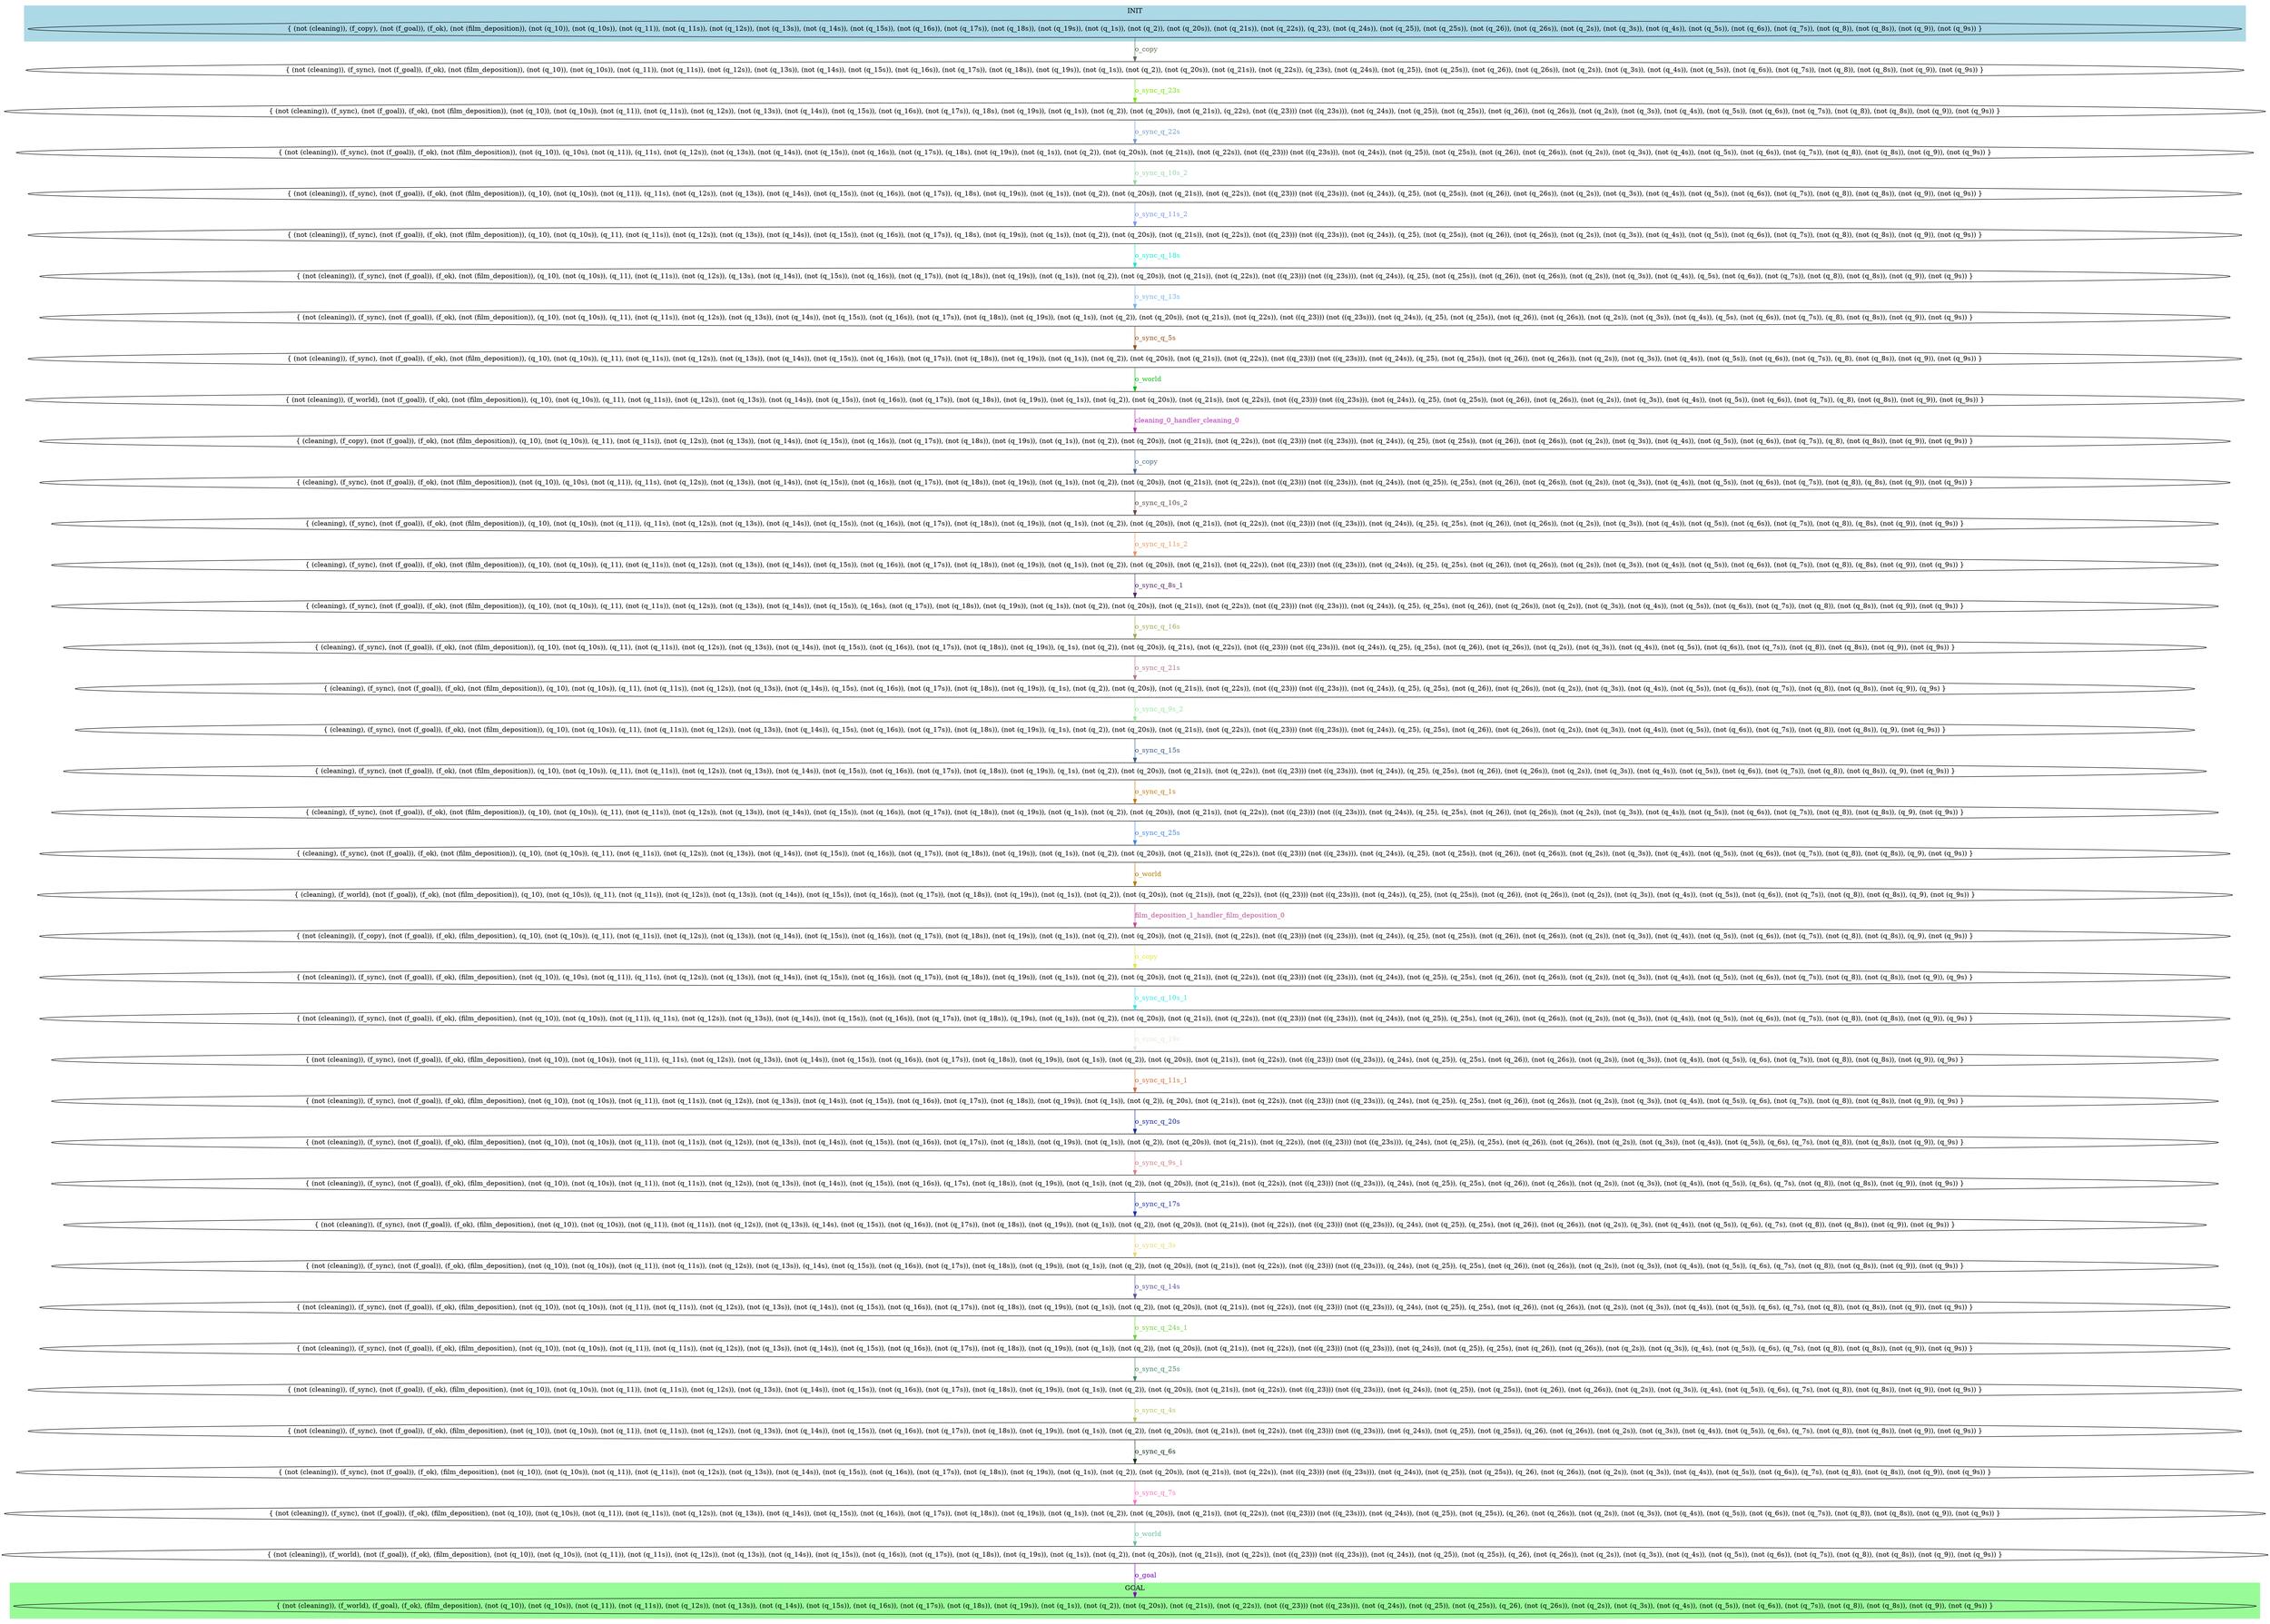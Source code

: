 digraph G {
0 [label="{ (not (cleaning)), (f_copy), (not (f_goal)), (f_ok), (not (film_deposition)), (not (q_10)), (not (q_10s)), (not (q_11)), (not (q_11s)), (not (q_12s)), (not (q_13s)), (not (q_14s)), (not (q_15s)), (not (q_16s)), (not (q_17s)), (not (q_18s)), (not (q_19s)), (not (q_1s)), (not (q_2)), (not (q_20s)), (not (q_21s)), (not (q_22s)), (q_23), (not (q_24s)), (not (q_25)), (not (q_25s)), (not (q_26)), (not (q_26s)), (not (q_2s)), (not (q_3s)), (not (q_4s)), (not (q_5s)), (not (q_6s)), (not (q_7s)), (not (q_8)), (not (q_8s)), (not (q_9)), (not (q_9s)) }"];
1 [label="{ (not (cleaning)), (f_sync), (not (f_goal)), (f_ok), (not (film_deposition)), (not (q_10)), (not (q_10s)), (not (q_11)), (not (q_11s)), (not (q_12s)), (not (q_13s)), (not (q_14s)), (not (q_15s)), (not (q_16s)), (not (q_17s)), (not (q_18s)), (not (q_19s)), (not (q_1s)), (not (q_2)), (not (q_20s)), (not (q_21s)), (not (q_22s)), (q_23s), (not (q_24s)), (not (q_25)), (not (q_25s)), (not (q_26)), (not (q_26s)), (not (q_2s)), (not (q_3s)), (not (q_4s)), (not (q_5s)), (not (q_6s)), (not (q_7s)), (not (q_8)), (not (q_8s)), (not (q_9)), (not (q_9s)) }"];
2 [label="{ (not (cleaning)), (f_sync), (not (f_goal)), (f_ok), (not (film_deposition)), (not (q_10)), (not (q_10s)), (not (q_11)), (not (q_11s)), (not (q_12s)), (not (q_13s)), (not (q_14s)), (not (q_15s)), (not (q_16s)), (not (q_17s)), (q_18s), (not (q_19s)), (not (q_1s)), (not (q_2)), (not (q_20s)), (not (q_21s)), (q_22s), (not ((q_23))) (not ((q_23s))), (not (q_24s)), (not (q_25)), (not (q_25s)), (not (q_26)), (not (q_26s)), (not (q_2s)), (not (q_3s)), (not (q_4s)), (not (q_5s)), (not (q_6s)), (not (q_7s)), (not (q_8)), (not (q_8s)), (not (q_9)), (not (q_9s)) }"];
3 [label="{ (not (cleaning)), (f_sync), (not (f_goal)), (f_ok), (not (film_deposition)), (not (q_10)), (q_10s), (not (q_11)), (q_11s), (not (q_12s)), (not (q_13s)), (not (q_14s)), (not (q_15s)), (not (q_16s)), (not (q_17s)), (q_18s), (not (q_19s)), (not (q_1s)), (not (q_2)), (not (q_20s)), (not (q_21s)), (not (q_22s)), (not ((q_23))) (not ((q_23s))), (not (q_24s)), (not (q_25)), (not (q_25s)), (not (q_26)), (not (q_26s)), (not (q_2s)), (not (q_3s)), (not (q_4s)), (not (q_5s)), (not (q_6s)), (not (q_7s)), (not (q_8)), (not (q_8s)), (not (q_9)), (not (q_9s)) }"];
4 [label="{ (not (cleaning)), (f_sync), (not (f_goal)), (f_ok), (not (film_deposition)), (q_10), (not (q_10s)), (not (q_11)), (q_11s), (not (q_12s)), (not (q_13s)), (not (q_14s)), (not (q_15s)), (not (q_16s)), (not (q_17s)), (q_18s), (not (q_19s)), (not (q_1s)), (not (q_2)), (not (q_20s)), (not (q_21s)), (not (q_22s)), (not ((q_23))) (not ((q_23s))), (not (q_24s)), (q_25), (not (q_25s)), (not (q_26)), (not (q_26s)), (not (q_2s)), (not (q_3s)), (not (q_4s)), (not (q_5s)), (not (q_6s)), (not (q_7s)), (not (q_8)), (not (q_8s)), (not (q_9)), (not (q_9s)) }"];
5 [label="{ (not (cleaning)), (f_sync), (not (f_goal)), (f_ok), (not (film_deposition)), (q_10), (not (q_10s)), (q_11), (not (q_11s)), (not (q_12s)), (not (q_13s)), (not (q_14s)), (not (q_15s)), (not (q_16s)), (not (q_17s)), (q_18s), (not (q_19s)), (not (q_1s)), (not (q_2)), (not (q_20s)), (not (q_21s)), (not (q_22s)), (not ((q_23))) (not ((q_23s))), (not (q_24s)), (q_25), (not (q_25s)), (not (q_26)), (not (q_26s)), (not (q_2s)), (not (q_3s)), (not (q_4s)), (not (q_5s)), (not (q_6s)), (not (q_7s)), (not (q_8)), (not (q_8s)), (not (q_9)), (not (q_9s)) }"];
6 [label="{ (not (cleaning)), (f_sync), (not (f_goal)), (f_ok), (not (film_deposition)), (q_10), (not (q_10s)), (q_11), (not (q_11s)), (not (q_12s)), (q_13s), (not (q_14s)), (not (q_15s)), (not (q_16s)), (not (q_17s)), (not (q_18s)), (not (q_19s)), (not (q_1s)), (not (q_2)), (not (q_20s)), (not (q_21s)), (not (q_22s)), (not ((q_23))) (not ((q_23s))), (not (q_24s)), (q_25), (not (q_25s)), (not (q_26)), (not (q_26s)), (not (q_2s)), (not (q_3s)), (not (q_4s)), (q_5s), (not (q_6s)), (not (q_7s)), (not (q_8)), (not (q_8s)), (not (q_9)), (not (q_9s)) }"];
7 [label="{ (not (cleaning)), (f_sync), (not (f_goal)), (f_ok), (not (film_deposition)), (q_10), (not (q_10s)), (q_11), (not (q_11s)), (not (q_12s)), (not (q_13s)), (not (q_14s)), (not (q_15s)), (not (q_16s)), (not (q_17s)), (not (q_18s)), (not (q_19s)), (not (q_1s)), (not (q_2)), (not (q_20s)), (not (q_21s)), (not (q_22s)), (not ((q_23))) (not ((q_23s))), (not (q_24s)), (q_25), (not (q_25s)), (not (q_26)), (not (q_26s)), (not (q_2s)), (not (q_3s)), (not (q_4s)), (q_5s), (not (q_6s)), (not (q_7s)), (q_8), (not (q_8s)), (not (q_9)), (not (q_9s)) }"];
8 [label="{ (not (cleaning)), (f_sync), (not (f_goal)), (f_ok), (not (film_deposition)), (q_10), (not (q_10s)), (q_11), (not (q_11s)), (not (q_12s)), (not (q_13s)), (not (q_14s)), (not (q_15s)), (not (q_16s)), (not (q_17s)), (not (q_18s)), (not (q_19s)), (not (q_1s)), (not (q_2)), (not (q_20s)), (not (q_21s)), (not (q_22s)), (not ((q_23))) (not ((q_23s))), (not (q_24s)), (q_25), (not (q_25s)), (not (q_26)), (not (q_26s)), (not (q_2s)), (not (q_3s)), (not (q_4s)), (not (q_5s)), (not (q_6s)), (not (q_7s)), (q_8), (not (q_8s)), (not (q_9)), (not (q_9s)) }"];
9 [label="{ (not (cleaning)), (f_world), (not (f_goal)), (f_ok), (not (film_deposition)), (q_10), (not (q_10s)), (q_11), (not (q_11s)), (not (q_12s)), (not (q_13s)), (not (q_14s)), (not (q_15s)), (not (q_16s)), (not (q_17s)), (not (q_18s)), (not (q_19s)), (not (q_1s)), (not (q_2)), (not (q_20s)), (not (q_21s)), (not (q_22s)), (not ((q_23))) (not ((q_23s))), (not (q_24s)), (q_25), (not (q_25s)), (not (q_26)), (not (q_26s)), (not (q_2s)), (not (q_3s)), (not (q_4s)), (not (q_5s)), (not (q_6s)), (not (q_7s)), (q_8), (not (q_8s)), (not (q_9)), (not (q_9s)) }"];
10 [label="{ (cleaning), (f_copy), (not (f_goal)), (f_ok), (not (film_deposition)), (q_10), (not (q_10s)), (q_11), (not (q_11s)), (not (q_12s)), (not (q_13s)), (not (q_14s)), (not (q_15s)), (not (q_16s)), (not (q_17s)), (not (q_18s)), (not (q_19s)), (not (q_1s)), (not (q_2)), (not (q_20s)), (not (q_21s)), (not (q_22s)), (not ((q_23))) (not ((q_23s))), (not (q_24s)), (q_25), (not (q_25s)), (not (q_26)), (not (q_26s)), (not (q_2s)), (not (q_3s)), (not (q_4s)), (not (q_5s)), (not (q_6s)), (not (q_7s)), (q_8), (not (q_8s)), (not (q_9)), (not (q_9s)) }"];
11 [label="{ (cleaning), (f_sync), (not (f_goal)), (f_ok), (not (film_deposition)), (not (q_10)), (q_10s), (not (q_11)), (q_11s), (not (q_12s)), (not (q_13s)), (not (q_14s)), (not (q_15s)), (not (q_16s)), (not (q_17s)), (not (q_18s)), (not (q_19s)), (not (q_1s)), (not (q_2)), (not (q_20s)), (not (q_21s)), (not (q_22s)), (not ((q_23))) (not ((q_23s))), (not (q_24s)), (not (q_25)), (q_25s), (not (q_26)), (not (q_26s)), (not (q_2s)), (not (q_3s)), (not (q_4s)), (not (q_5s)), (not (q_6s)), (not (q_7s)), (not (q_8)), (q_8s), (not (q_9)), (not (q_9s)) }"];
12 [label="{ (cleaning), (f_sync), (not (f_goal)), (f_ok), (not (film_deposition)), (q_10), (not (q_10s)), (not (q_11)), (q_11s), (not (q_12s)), (not (q_13s)), (not (q_14s)), (not (q_15s)), (not (q_16s)), (not (q_17s)), (not (q_18s)), (not (q_19s)), (not (q_1s)), (not (q_2)), (not (q_20s)), (not (q_21s)), (not (q_22s)), (not ((q_23))) (not ((q_23s))), (not (q_24s)), (q_25), (q_25s), (not (q_26)), (not (q_26s)), (not (q_2s)), (not (q_3s)), (not (q_4s)), (not (q_5s)), (not (q_6s)), (not (q_7s)), (not (q_8)), (q_8s), (not (q_9)), (not (q_9s)) }"];
13 [label="{ (cleaning), (f_sync), (not (f_goal)), (f_ok), (not (film_deposition)), (q_10), (not (q_10s)), (q_11), (not (q_11s)), (not (q_12s)), (not (q_13s)), (not (q_14s)), (not (q_15s)), (not (q_16s)), (not (q_17s)), (not (q_18s)), (not (q_19s)), (not (q_1s)), (not (q_2)), (not (q_20s)), (not (q_21s)), (not (q_22s)), (not ((q_23))) (not ((q_23s))), (not (q_24s)), (q_25), (q_25s), (not (q_26)), (not (q_26s)), (not (q_2s)), (not (q_3s)), (not (q_4s)), (not (q_5s)), (not (q_6s)), (not (q_7s)), (not (q_8)), (q_8s), (not (q_9)), (not (q_9s)) }"];
14 [label="{ (cleaning), (f_sync), (not (f_goal)), (f_ok), (not (film_deposition)), (q_10), (not (q_10s)), (q_11), (not (q_11s)), (not (q_12s)), (not (q_13s)), (not (q_14s)), (not (q_15s)), (q_16s), (not (q_17s)), (not (q_18s)), (not (q_19s)), (not (q_1s)), (not (q_2)), (not (q_20s)), (not (q_21s)), (not (q_22s)), (not ((q_23))) (not ((q_23s))), (not (q_24s)), (q_25), (q_25s), (not (q_26)), (not (q_26s)), (not (q_2s)), (not (q_3s)), (not (q_4s)), (not (q_5s)), (not (q_6s)), (not (q_7s)), (not (q_8)), (not (q_8s)), (not (q_9)), (not (q_9s)) }"];
15 [label="{ (cleaning), (f_sync), (not (f_goal)), (f_ok), (not (film_deposition)), (q_10), (not (q_10s)), (q_11), (not (q_11s)), (not (q_12s)), (not (q_13s)), (not (q_14s)), (not (q_15s)), (not (q_16s)), (not (q_17s)), (not (q_18s)), (not (q_19s)), (q_1s), (not (q_2)), (not (q_20s)), (q_21s), (not (q_22s)), (not ((q_23))) (not ((q_23s))), (not (q_24s)), (q_25), (q_25s), (not (q_26)), (not (q_26s)), (not (q_2s)), (not (q_3s)), (not (q_4s)), (not (q_5s)), (not (q_6s)), (not (q_7s)), (not (q_8)), (not (q_8s)), (not (q_9)), (not (q_9s)) }"];
16 [label="{ (cleaning), (f_sync), (not (f_goal)), (f_ok), (not (film_deposition)), (q_10), (not (q_10s)), (q_11), (not (q_11s)), (not (q_12s)), (not (q_13s)), (not (q_14s)), (q_15s), (not (q_16s)), (not (q_17s)), (not (q_18s)), (not (q_19s)), (q_1s), (not (q_2)), (not (q_20s)), (not (q_21s)), (not (q_22s)), (not ((q_23))) (not ((q_23s))), (not (q_24s)), (q_25), (q_25s), (not (q_26)), (not (q_26s)), (not (q_2s)), (not (q_3s)), (not (q_4s)), (not (q_5s)), (not (q_6s)), (not (q_7s)), (not (q_8)), (not (q_8s)), (not (q_9)), (q_9s) }"];
17 [label="{ (cleaning), (f_sync), (not (f_goal)), (f_ok), (not (film_deposition)), (q_10), (not (q_10s)), (q_11), (not (q_11s)), (not (q_12s)), (not (q_13s)), (not (q_14s)), (q_15s), (not (q_16s)), (not (q_17s)), (not (q_18s)), (not (q_19s)), (q_1s), (not (q_2)), (not (q_20s)), (not (q_21s)), (not (q_22s)), (not ((q_23))) (not ((q_23s))), (not (q_24s)), (q_25), (q_25s), (not (q_26)), (not (q_26s)), (not (q_2s)), (not (q_3s)), (not (q_4s)), (not (q_5s)), (not (q_6s)), (not (q_7s)), (not (q_8)), (not (q_8s)), (q_9), (not (q_9s)) }"];
18 [label="{ (cleaning), (f_sync), (not (f_goal)), (f_ok), (not (film_deposition)), (q_10), (not (q_10s)), (q_11), (not (q_11s)), (not (q_12s)), (not (q_13s)), (not (q_14s)), (not (q_15s)), (not (q_16s)), (not (q_17s)), (not (q_18s)), (not (q_19s)), (q_1s), (not (q_2)), (not (q_20s)), (not (q_21s)), (not (q_22s)), (not ((q_23))) (not ((q_23s))), (not (q_24s)), (q_25), (q_25s), (not (q_26)), (not (q_26s)), (not (q_2s)), (not (q_3s)), (not (q_4s)), (not (q_5s)), (not (q_6s)), (not (q_7s)), (not (q_8)), (not (q_8s)), (q_9), (not (q_9s)) }"];
19 [label="{ (cleaning), (f_sync), (not (f_goal)), (f_ok), (not (film_deposition)), (q_10), (not (q_10s)), (q_11), (not (q_11s)), (not (q_12s)), (not (q_13s)), (not (q_14s)), (not (q_15s)), (not (q_16s)), (not (q_17s)), (not (q_18s)), (not (q_19s)), (not (q_1s)), (not (q_2)), (not (q_20s)), (not (q_21s)), (not (q_22s)), (not ((q_23))) (not ((q_23s))), (not (q_24s)), (q_25), (q_25s), (not (q_26)), (not (q_26s)), (not (q_2s)), (not (q_3s)), (not (q_4s)), (not (q_5s)), (not (q_6s)), (not (q_7s)), (not (q_8)), (not (q_8s)), (q_9), (not (q_9s)) }"];
20 [label="{ (cleaning), (f_sync), (not (f_goal)), (f_ok), (not (film_deposition)), (q_10), (not (q_10s)), (q_11), (not (q_11s)), (not (q_12s)), (not (q_13s)), (not (q_14s)), (not (q_15s)), (not (q_16s)), (not (q_17s)), (not (q_18s)), (not (q_19s)), (not (q_1s)), (not (q_2)), (not (q_20s)), (not (q_21s)), (not (q_22s)), (not ((q_23))) (not ((q_23s))), (not (q_24s)), (q_25), (not (q_25s)), (not (q_26)), (not (q_26s)), (not (q_2s)), (not (q_3s)), (not (q_4s)), (not (q_5s)), (not (q_6s)), (not (q_7s)), (not (q_8)), (not (q_8s)), (q_9), (not (q_9s)) }"];
21 [label="{ (cleaning), (f_world), (not (f_goal)), (f_ok), (not (film_deposition)), (q_10), (not (q_10s)), (q_11), (not (q_11s)), (not (q_12s)), (not (q_13s)), (not (q_14s)), (not (q_15s)), (not (q_16s)), (not (q_17s)), (not (q_18s)), (not (q_19s)), (not (q_1s)), (not (q_2)), (not (q_20s)), (not (q_21s)), (not (q_22s)), (not ((q_23))) (not ((q_23s))), (not (q_24s)), (q_25), (not (q_25s)), (not (q_26)), (not (q_26s)), (not (q_2s)), (not (q_3s)), (not (q_4s)), (not (q_5s)), (not (q_6s)), (not (q_7s)), (not (q_8)), (not (q_8s)), (q_9), (not (q_9s)) }"];
22 [label="{ (not (cleaning)), (f_copy), (not (f_goal)), (f_ok), (film_deposition), (q_10), (not (q_10s)), (q_11), (not (q_11s)), (not (q_12s)), (not (q_13s)), (not (q_14s)), (not (q_15s)), (not (q_16s)), (not (q_17s)), (not (q_18s)), (not (q_19s)), (not (q_1s)), (not (q_2)), (not (q_20s)), (not (q_21s)), (not (q_22s)), (not ((q_23))) (not ((q_23s))), (not (q_24s)), (q_25), (not (q_25s)), (not (q_26)), (not (q_26s)), (not (q_2s)), (not (q_3s)), (not (q_4s)), (not (q_5s)), (not (q_6s)), (not (q_7s)), (not (q_8)), (not (q_8s)), (q_9), (not (q_9s)) }"];
23 [label="{ (not (cleaning)), (f_sync), (not (f_goal)), (f_ok), (film_deposition), (not (q_10)), (q_10s), (not (q_11)), (q_11s), (not (q_12s)), (not (q_13s)), (not (q_14s)), (not (q_15s)), (not (q_16s)), (not (q_17s)), (not (q_18s)), (not (q_19s)), (not (q_1s)), (not (q_2)), (not (q_20s)), (not (q_21s)), (not (q_22s)), (not ((q_23))) (not ((q_23s))), (not (q_24s)), (not (q_25)), (q_25s), (not (q_26)), (not (q_26s)), (not (q_2s)), (not (q_3s)), (not (q_4s)), (not (q_5s)), (not (q_6s)), (not (q_7s)), (not (q_8)), (not (q_8s)), (not (q_9)), (q_9s) }"];
24 [label="{ (not (cleaning)), (f_sync), (not (f_goal)), (f_ok), (film_deposition), (not (q_10)), (not (q_10s)), (not (q_11)), (q_11s), (not (q_12s)), (not (q_13s)), (not (q_14s)), (not (q_15s)), (not (q_16s)), (not (q_17s)), (not (q_18s)), (q_19s), (not (q_1s)), (not (q_2)), (not (q_20s)), (not (q_21s)), (not (q_22s)), (not ((q_23))) (not ((q_23s))), (not (q_24s)), (not (q_25)), (q_25s), (not (q_26)), (not (q_26s)), (not (q_2s)), (not (q_3s)), (not (q_4s)), (not (q_5s)), (not (q_6s)), (not (q_7s)), (not (q_8)), (not (q_8s)), (not (q_9)), (q_9s) }"];
25 [label="{ (not (cleaning)), (f_sync), (not (f_goal)), (f_ok), (film_deposition), (not (q_10)), (not (q_10s)), (not (q_11)), (q_11s), (not (q_12s)), (not (q_13s)), (not (q_14s)), (not (q_15s)), (not (q_16s)), (not (q_17s)), (not (q_18s)), (not (q_19s)), (not (q_1s)), (not (q_2)), (not (q_20s)), (not (q_21s)), (not (q_22s)), (not ((q_23))) (not ((q_23s))), (q_24s), (not (q_25)), (q_25s), (not (q_26)), (not (q_26s)), (not (q_2s)), (not (q_3s)), (not (q_4s)), (not (q_5s)), (q_6s), (not (q_7s)), (not (q_8)), (not (q_8s)), (not (q_9)), (q_9s) }"];
26 [label="{ (not (cleaning)), (f_sync), (not (f_goal)), (f_ok), (film_deposition), (not (q_10)), (not (q_10s)), (not (q_11)), (not (q_11s)), (not (q_12s)), (not (q_13s)), (not (q_14s)), (not (q_15s)), (not (q_16s)), (not (q_17s)), (not (q_18s)), (not (q_19s)), (not (q_1s)), (not (q_2)), (q_20s), (not (q_21s)), (not (q_22s)), (not ((q_23))) (not ((q_23s))), (q_24s), (not (q_25)), (q_25s), (not (q_26)), (not (q_26s)), (not (q_2s)), (not (q_3s)), (not (q_4s)), (not (q_5s)), (q_6s), (not (q_7s)), (not (q_8)), (not (q_8s)), (not (q_9)), (q_9s) }"];
27 [label="{ (not (cleaning)), (f_sync), (not (f_goal)), (f_ok), (film_deposition), (not (q_10)), (not (q_10s)), (not (q_11)), (not (q_11s)), (not (q_12s)), (not (q_13s)), (not (q_14s)), (not (q_15s)), (not (q_16s)), (not (q_17s)), (not (q_18s)), (not (q_19s)), (not (q_1s)), (not (q_2)), (not (q_20s)), (not (q_21s)), (not (q_22s)), (not ((q_23))) (not ((q_23s))), (q_24s), (not (q_25)), (q_25s), (not (q_26)), (not (q_26s)), (not (q_2s)), (not (q_3s)), (not (q_4s)), (not (q_5s)), (q_6s), (q_7s), (not (q_8)), (not (q_8s)), (not (q_9)), (q_9s) }"];
28 [label="{ (not (cleaning)), (f_sync), (not (f_goal)), (f_ok), (film_deposition), (not (q_10)), (not (q_10s)), (not (q_11)), (not (q_11s)), (not (q_12s)), (not (q_13s)), (not (q_14s)), (not (q_15s)), (not (q_16s)), (q_17s), (not (q_18s)), (not (q_19s)), (not (q_1s)), (not (q_2)), (not (q_20s)), (not (q_21s)), (not (q_22s)), (not ((q_23))) (not ((q_23s))), (q_24s), (not (q_25)), (q_25s), (not (q_26)), (not (q_26s)), (not (q_2s)), (not (q_3s)), (not (q_4s)), (not (q_5s)), (q_6s), (q_7s), (not (q_8)), (not (q_8s)), (not (q_9)), (not (q_9s)) }"];
29 [label="{ (not (cleaning)), (f_sync), (not (f_goal)), (f_ok), (film_deposition), (not (q_10)), (not (q_10s)), (not (q_11)), (not (q_11s)), (not (q_12s)), (not (q_13s)), (q_14s), (not (q_15s)), (not (q_16s)), (not (q_17s)), (not (q_18s)), (not (q_19s)), (not (q_1s)), (not (q_2)), (not (q_20s)), (not (q_21s)), (not (q_22s)), (not ((q_23))) (not ((q_23s))), (q_24s), (not (q_25)), (q_25s), (not (q_26)), (not (q_26s)), (not (q_2s)), (q_3s), (not (q_4s)), (not (q_5s)), (q_6s), (q_7s), (not (q_8)), (not (q_8s)), (not (q_9)), (not (q_9s)) }"];
30 [label="{ (not (cleaning)), (f_sync), (not (f_goal)), (f_ok), (film_deposition), (not (q_10)), (not (q_10s)), (not (q_11)), (not (q_11s)), (not (q_12s)), (not (q_13s)), (q_14s), (not (q_15s)), (not (q_16s)), (not (q_17s)), (not (q_18s)), (not (q_19s)), (not (q_1s)), (not (q_2)), (not (q_20s)), (not (q_21s)), (not (q_22s)), (not ((q_23))) (not ((q_23s))), (q_24s), (not (q_25)), (q_25s), (not (q_26)), (not (q_26s)), (not (q_2s)), (not (q_3s)), (not (q_4s)), (not (q_5s)), (q_6s), (q_7s), (not (q_8)), (not (q_8s)), (not (q_9)), (not (q_9s)) }"];
31 [label="{ (not (cleaning)), (f_sync), (not (f_goal)), (f_ok), (film_deposition), (not (q_10)), (not (q_10s)), (not (q_11)), (not (q_11s)), (not (q_12s)), (not (q_13s)), (not (q_14s)), (not (q_15s)), (not (q_16s)), (not (q_17s)), (not (q_18s)), (not (q_19s)), (not (q_1s)), (not (q_2)), (not (q_20s)), (not (q_21s)), (not (q_22s)), (not ((q_23))) (not ((q_23s))), (q_24s), (not (q_25)), (q_25s), (not (q_26)), (not (q_26s)), (not (q_2s)), (not (q_3s)), (not (q_4s)), (not (q_5s)), (q_6s), (q_7s), (not (q_8)), (not (q_8s)), (not (q_9)), (not (q_9s)) }"];
32 [label="{ (not (cleaning)), (f_sync), (not (f_goal)), (f_ok), (film_deposition), (not (q_10)), (not (q_10s)), (not (q_11)), (not (q_11s)), (not (q_12s)), (not (q_13s)), (not (q_14s)), (not (q_15s)), (not (q_16s)), (not (q_17s)), (not (q_18s)), (not (q_19s)), (not (q_1s)), (not (q_2)), (not (q_20s)), (not (q_21s)), (not (q_22s)), (not ((q_23))) (not ((q_23s))), (not (q_24s)), (not (q_25)), (q_25s), (not (q_26)), (not (q_26s)), (not (q_2s)), (not (q_3s)), (q_4s), (not (q_5s)), (q_6s), (q_7s), (not (q_8)), (not (q_8s)), (not (q_9)), (not (q_9s)) }"];
33 [label="{ (not (cleaning)), (f_sync), (not (f_goal)), (f_ok), (film_deposition), (not (q_10)), (not (q_10s)), (not (q_11)), (not (q_11s)), (not (q_12s)), (not (q_13s)), (not (q_14s)), (not (q_15s)), (not (q_16s)), (not (q_17s)), (not (q_18s)), (not (q_19s)), (not (q_1s)), (not (q_2)), (not (q_20s)), (not (q_21s)), (not (q_22s)), (not ((q_23))) (not ((q_23s))), (not (q_24s)), (not (q_25)), (not (q_25s)), (not (q_26)), (not (q_26s)), (not (q_2s)), (not (q_3s)), (q_4s), (not (q_5s)), (q_6s), (q_7s), (not (q_8)), (not (q_8s)), (not (q_9)), (not (q_9s)) }"];
34 [label="{ (not (cleaning)), (f_sync), (not (f_goal)), (f_ok), (film_deposition), (not (q_10)), (not (q_10s)), (not (q_11)), (not (q_11s)), (not (q_12s)), (not (q_13s)), (not (q_14s)), (not (q_15s)), (not (q_16s)), (not (q_17s)), (not (q_18s)), (not (q_19s)), (not (q_1s)), (not (q_2)), (not (q_20s)), (not (q_21s)), (not (q_22s)), (not ((q_23))) (not ((q_23s))), (not (q_24s)), (not (q_25)), (not (q_25s)), (q_26), (not (q_26s)), (not (q_2s)), (not (q_3s)), (not (q_4s)), (not (q_5s)), (q_6s), (q_7s), (not (q_8)), (not (q_8s)), (not (q_9)), (not (q_9s)) }"];
35 [label="{ (not (cleaning)), (f_sync), (not (f_goal)), (f_ok), (film_deposition), (not (q_10)), (not (q_10s)), (not (q_11)), (not (q_11s)), (not (q_12s)), (not (q_13s)), (not (q_14s)), (not (q_15s)), (not (q_16s)), (not (q_17s)), (not (q_18s)), (not (q_19s)), (not (q_1s)), (not (q_2)), (not (q_20s)), (not (q_21s)), (not (q_22s)), (not ((q_23))) (not ((q_23s))), (not (q_24s)), (not (q_25)), (not (q_25s)), (q_26), (not (q_26s)), (not (q_2s)), (not (q_3s)), (not (q_4s)), (not (q_5s)), (not (q_6s)), (q_7s), (not (q_8)), (not (q_8s)), (not (q_9)), (not (q_9s)) }"];
36 [label="{ (not (cleaning)), (f_sync), (not (f_goal)), (f_ok), (film_deposition), (not (q_10)), (not (q_10s)), (not (q_11)), (not (q_11s)), (not (q_12s)), (not (q_13s)), (not (q_14s)), (not (q_15s)), (not (q_16s)), (not (q_17s)), (not (q_18s)), (not (q_19s)), (not (q_1s)), (not (q_2)), (not (q_20s)), (not (q_21s)), (not (q_22s)), (not ((q_23))) (not ((q_23s))), (not (q_24s)), (not (q_25)), (not (q_25s)), (q_26), (not (q_26s)), (not (q_2s)), (not (q_3s)), (not (q_4s)), (not (q_5s)), (not (q_6s)), (not (q_7s)), (not (q_8)), (not (q_8s)), (not (q_9)), (not (q_9s)) }"];
37 [label="{ (not (cleaning)), (f_world), (not (f_goal)), (f_ok), (film_deposition), (not (q_10)), (not (q_10s)), (not (q_11)), (not (q_11s)), (not (q_12s)), (not (q_13s)), (not (q_14s)), (not (q_15s)), (not (q_16s)), (not (q_17s)), (not (q_18s)), (not (q_19s)), (not (q_1s)), (not (q_2)), (not (q_20s)), (not (q_21s)), (not (q_22s)), (not ((q_23))) (not ((q_23s))), (not (q_24s)), (not (q_25)), (not (q_25s)), (q_26), (not (q_26s)), (not (q_2s)), (not (q_3s)), (not (q_4s)), (not (q_5s)), (not (q_6s)), (not (q_7s)), (not (q_8)), (not (q_8s)), (not (q_9)), (not (q_9s)) }"];
38 [label="{ (not (cleaning)), (f_world), (f_goal), (f_ok), (film_deposition), (not (q_10)), (not (q_10s)), (not (q_11)), (not (q_11s)), (not (q_12s)), (not (q_13s)), (not (q_14s)), (not (q_15s)), (not (q_16s)), (not (q_17s)), (not (q_18s)), (not (q_19s)), (not (q_1s)), (not (q_2)), (not (q_20s)), (not (q_21s)), (not (q_22s)), (not ((q_23))) (not ((q_23s))), (not (q_24s)), (not (q_25)), (not (q_25s)), (q_26), (not (q_26s)), (not (q_2s)), (not (q_3s)), (not (q_4s)), (not (q_5s)), (not (q_6s)), (not (q_7s)), (not (q_8)), (not (q_8s)), (not (q_9)), (not (q_9s)) }"];
0 -> 1 [label="o_copy", color="#5B7354", fontcolor="#5B7354"];
1 -> 2 [label="o_sync_q_23s", color="#79E40A", fontcolor="#79E40A"];
2 -> 3 [label="o_sync_q_22s", color="#729ACA", fontcolor="#729ACA"];
3 -> 4 [label="o_sync_q_10s_2", color="#9BD5A9", fontcolor="#9BD5A9"];
4 -> 5 [label="o_sync_q_11s_2", color="#7B97E9", fontcolor="#7B97E9"];
5 -> 6 [label="o_sync_q_18s", color="#1DE8CE", fontcolor="#1DE8CE"];
6 -> 7 [label="o_sync_q_13s", color="#78B4EB", fontcolor="#78B4EB"];
7 -> 8 [label="o_sync_q_5s", color="#965320", fontcolor="#965320"];
8 -> 9 [label="o_world", color="#0FBB13", fontcolor="#0FBB13"];
9 -> 10 [label="cleaning_0_handler_cleaning_0", color="#B42BB1", fontcolor="#B42BB1"];
10 -> 11 [label="o_copy", color="#4B6A89", fontcolor="#4B6A89"];
11 -> 12 [label="o_sync_q_10s_2", color="#614A40", fontcolor="#614A40"];
12 -> 13 [label="o_sync_q_11s_2", color="#E99660", fontcolor="#E99660"];
13 -> 14 [label="o_sync_q_8s_1", color="#572668", fontcolor="#572668"];
14 -> 15 [label="o_sync_q_16s", color="#A6A957", fontcolor="#A6A957"];
15 -> 16 [label="o_sync_q_21s", color="#AE7D8F", fontcolor="#AE7D8F"];
16 -> 17 [label="o_sync_q_9s_2", color="#9CE7A2", fontcolor="#9CE7A2"];
17 -> 18 [label="o_sync_q_15s", color="#325D87", fontcolor="#325D87"];
18 -> 19 [label="o_sync_q_1s", color="#BF7C18", fontcolor="#BF7C18"];
19 -> 20 [label="o_sync_q_25s", color="#4784E3", fontcolor="#4784E3"];
20 -> 21 [label="o_world", color="#B77C05", fontcolor="#B77C05"];
21 -> 22 [label="film_deposition_1_handler_film_deposition_0", color="#BA5094", fontcolor="#BA5094"];
22 -> 23 [label="o_copy", color="#E1E744", fontcolor="#E1E744"];
23 -> 24 [label="o_sync_q_10s_1", color="#3AE3E4", fontcolor="#3AE3E4"];
24 -> 25 [label="o_sync_q_19s", color="#E5E9D9", fontcolor="#E5E9D9"];
25 -> 26 [label="o_sync_q_11s_1", color="#D06F43", fontcolor="#D06F43"];
26 -> 27 [label="o_sync_q_20s", color="#132A97", fontcolor="#132A97"];
27 -> 28 [label="o_sync_q_9s_1", color="#D2828B", fontcolor="#D2828B"];
28 -> 29 [label="o_sync_q_17s", color="#1D32AE", fontcolor="#1D32AE"];
29 -> 30 [label="o_sync_q_3s", color="#E7D779", fontcolor="#E7D779"];
30 -> 31 [label="o_sync_q_14s", color="#57599B", fontcolor="#57599B"];
31 -> 32 [label="o_sync_q_24s_1", color="#6ED33A", fontcolor="#6ED33A"];
32 -> 33 [label="o_sync_q_25s", color="#478A65", fontcolor="#478A65"];
33 -> 34 [label="o_sync_q_4s", color="#B2C369", fontcolor="#B2C369"];
34 -> 35 [label="o_sync_q_6s", color="#143316", fontcolor="#143316"];
35 -> 36 [label="o_sync_q_7s", color="#FC72C5", fontcolor="#FC72C5"];
36 -> 37 [label="o_world", color="#62C099", fontcolor="#62C099"];
37 -> 38 [label="o_goal", color="#7607B5", fontcolor="#7607B5"];
subgraph cluster_goal_38 {
style=filled;
color=palegreen;
38;
label="GOAL";
}
subgraph cluster_init {
style=filled;
color=lightblue;
0;
label="INIT";
}
}
